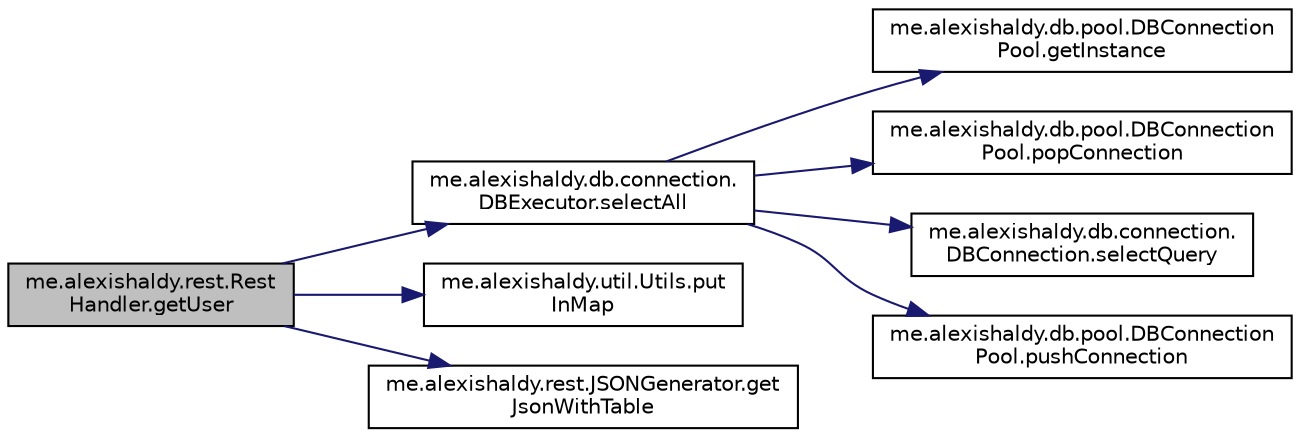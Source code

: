 digraph "me.alexishaldy.rest.RestHandler.getUser"
{
  edge [fontname="Helvetica",fontsize="10",labelfontname="Helvetica",labelfontsize="10"];
  node [fontname="Helvetica",fontsize="10",shape=record];
  rankdir="LR";
  Node160 [label="me.alexishaldy.rest.Rest\lHandler.getUser",height=0.2,width=0.4,color="black", fillcolor="grey75", style="filled", fontcolor="black"];
  Node160 -> Node161 [color="midnightblue",fontsize="10",style="solid",fontname="Helvetica"];
  Node161 [label="me.alexishaldy.db.connection.\lDBExecutor.selectAll",height=0.2,width=0.4,color="black", fillcolor="white", style="filled",URL="$classme_1_1alexishaldy_1_1db_1_1connection_1_1_d_b_executor.html#a0ea0f955ff4c980a4226e8f7f02a84d5"];
  Node161 -> Node162 [color="midnightblue",fontsize="10",style="solid",fontname="Helvetica"];
  Node162 [label="me.alexishaldy.db.pool.DBConnection\lPool.getInstance",height=0.2,width=0.4,color="black", fillcolor="white", style="filled",URL="$classme_1_1alexishaldy_1_1db_1_1pool_1_1_d_b_connection_pool.html#a8c4d1bc74202a1d2dd64afb35e0267bc"];
  Node161 -> Node163 [color="midnightblue",fontsize="10",style="solid",fontname="Helvetica"];
  Node163 [label="me.alexishaldy.db.pool.DBConnection\lPool.popConnection",height=0.2,width=0.4,color="black", fillcolor="white", style="filled",URL="$classme_1_1alexishaldy_1_1db_1_1pool_1_1_d_b_connection_pool.html#ac177f7aa395c6366b06a28003639b724"];
  Node161 -> Node164 [color="midnightblue",fontsize="10",style="solid",fontname="Helvetica"];
  Node164 [label="me.alexishaldy.db.connection.\lDBConnection.selectQuery",height=0.2,width=0.4,color="black", fillcolor="white", style="filled",URL="$classme_1_1alexishaldy_1_1db_1_1connection_1_1_d_b_connection.html#ab5d8b5aa94796948e4bccaef7bc53aaa"];
  Node161 -> Node165 [color="midnightblue",fontsize="10",style="solid",fontname="Helvetica"];
  Node165 [label="me.alexishaldy.db.pool.DBConnection\lPool.pushConnection",height=0.2,width=0.4,color="black", fillcolor="white", style="filled",URL="$classme_1_1alexishaldy_1_1db_1_1pool_1_1_d_b_connection_pool.html#a7a2898c6edcf2d4e595e0ea6a6b7aa2d"];
  Node160 -> Node166 [color="midnightblue",fontsize="10",style="solid",fontname="Helvetica"];
  Node166 [label="me.alexishaldy.util.Utils.put\lInMap",height=0.2,width=0.4,color="black", fillcolor="white", style="filled",URL="$classme_1_1alexishaldy_1_1util_1_1_utils.html#acbe09c504506dfe0c71a25a9e2653f08"];
  Node160 -> Node167 [color="midnightblue",fontsize="10",style="solid",fontname="Helvetica"];
  Node167 [label="me.alexishaldy.rest.JSONGenerator.get\lJsonWithTable",height=0.2,width=0.4,color="black", fillcolor="white", style="filled",URL="$classme_1_1alexishaldy_1_1rest_1_1_j_s_o_n_generator.html#a284c56f3eca00a7a224ad3f867562dd4"];
}
